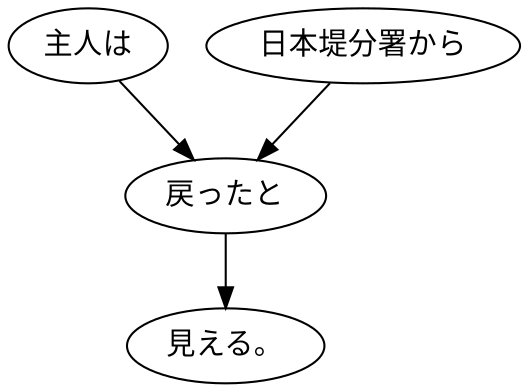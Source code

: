 digraph graph7023 {
	node0 [label="主人は"];
	node1 [label="日本堤分署から"];
	node2 [label="戻ったと"];
	node3 [label="見える。"];
	node0 -> node2;
	node1 -> node2;
	node2 -> node3;
}
